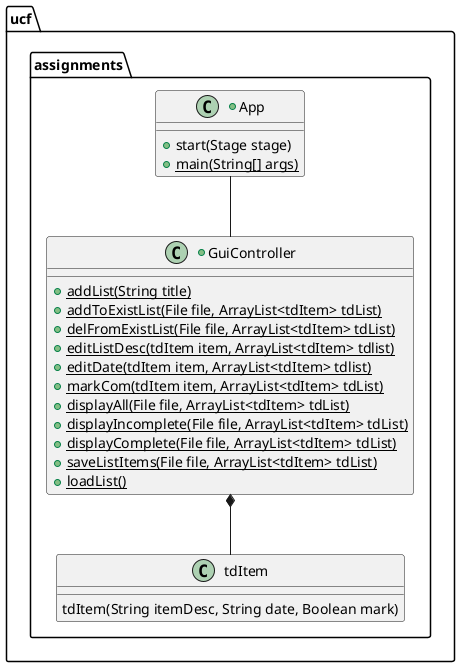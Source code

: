 @startuml
'https://plantuml.com/class-diagram

package ucf.assignments{

    GuiController *-- tdItem
    App -- GuiController

    +Class App{
    +start(Stage stage)
    +{static}main(String[] args)
    }

    Class tdItem{
        tdItem(String itemDesc, String date, Boolean mark)
    }

    +Class GuiController{
        +{static}addList(String title)
        +{static}addToExistList(File file, ArrayList<tdItem> tdList)
        +{static}delFromExistList(File file, ArrayList<tdItem> tdList)
        +{static}editListDesc(tdItem item, ArrayList<tdItem> tdlist)
        +{static}editDate(tdItem item, ArrayList<tdItem> tdlist)
        +{static}markCom(tdItem item, ArrayList<tdItem> tdList)
        +{static}displayAll(File file, ArrayList<tdItem> tdList)
        +{static}displayIncomplete(File file, ArrayList<tdItem> tdList)
        +{static}displayComplete(File file, ArrayList<tdItem> tdList)
        +{static}saveListItems(File file, ArrayList<tdItem> tdList)
        +{static}loadList()
    }
}
@enduml